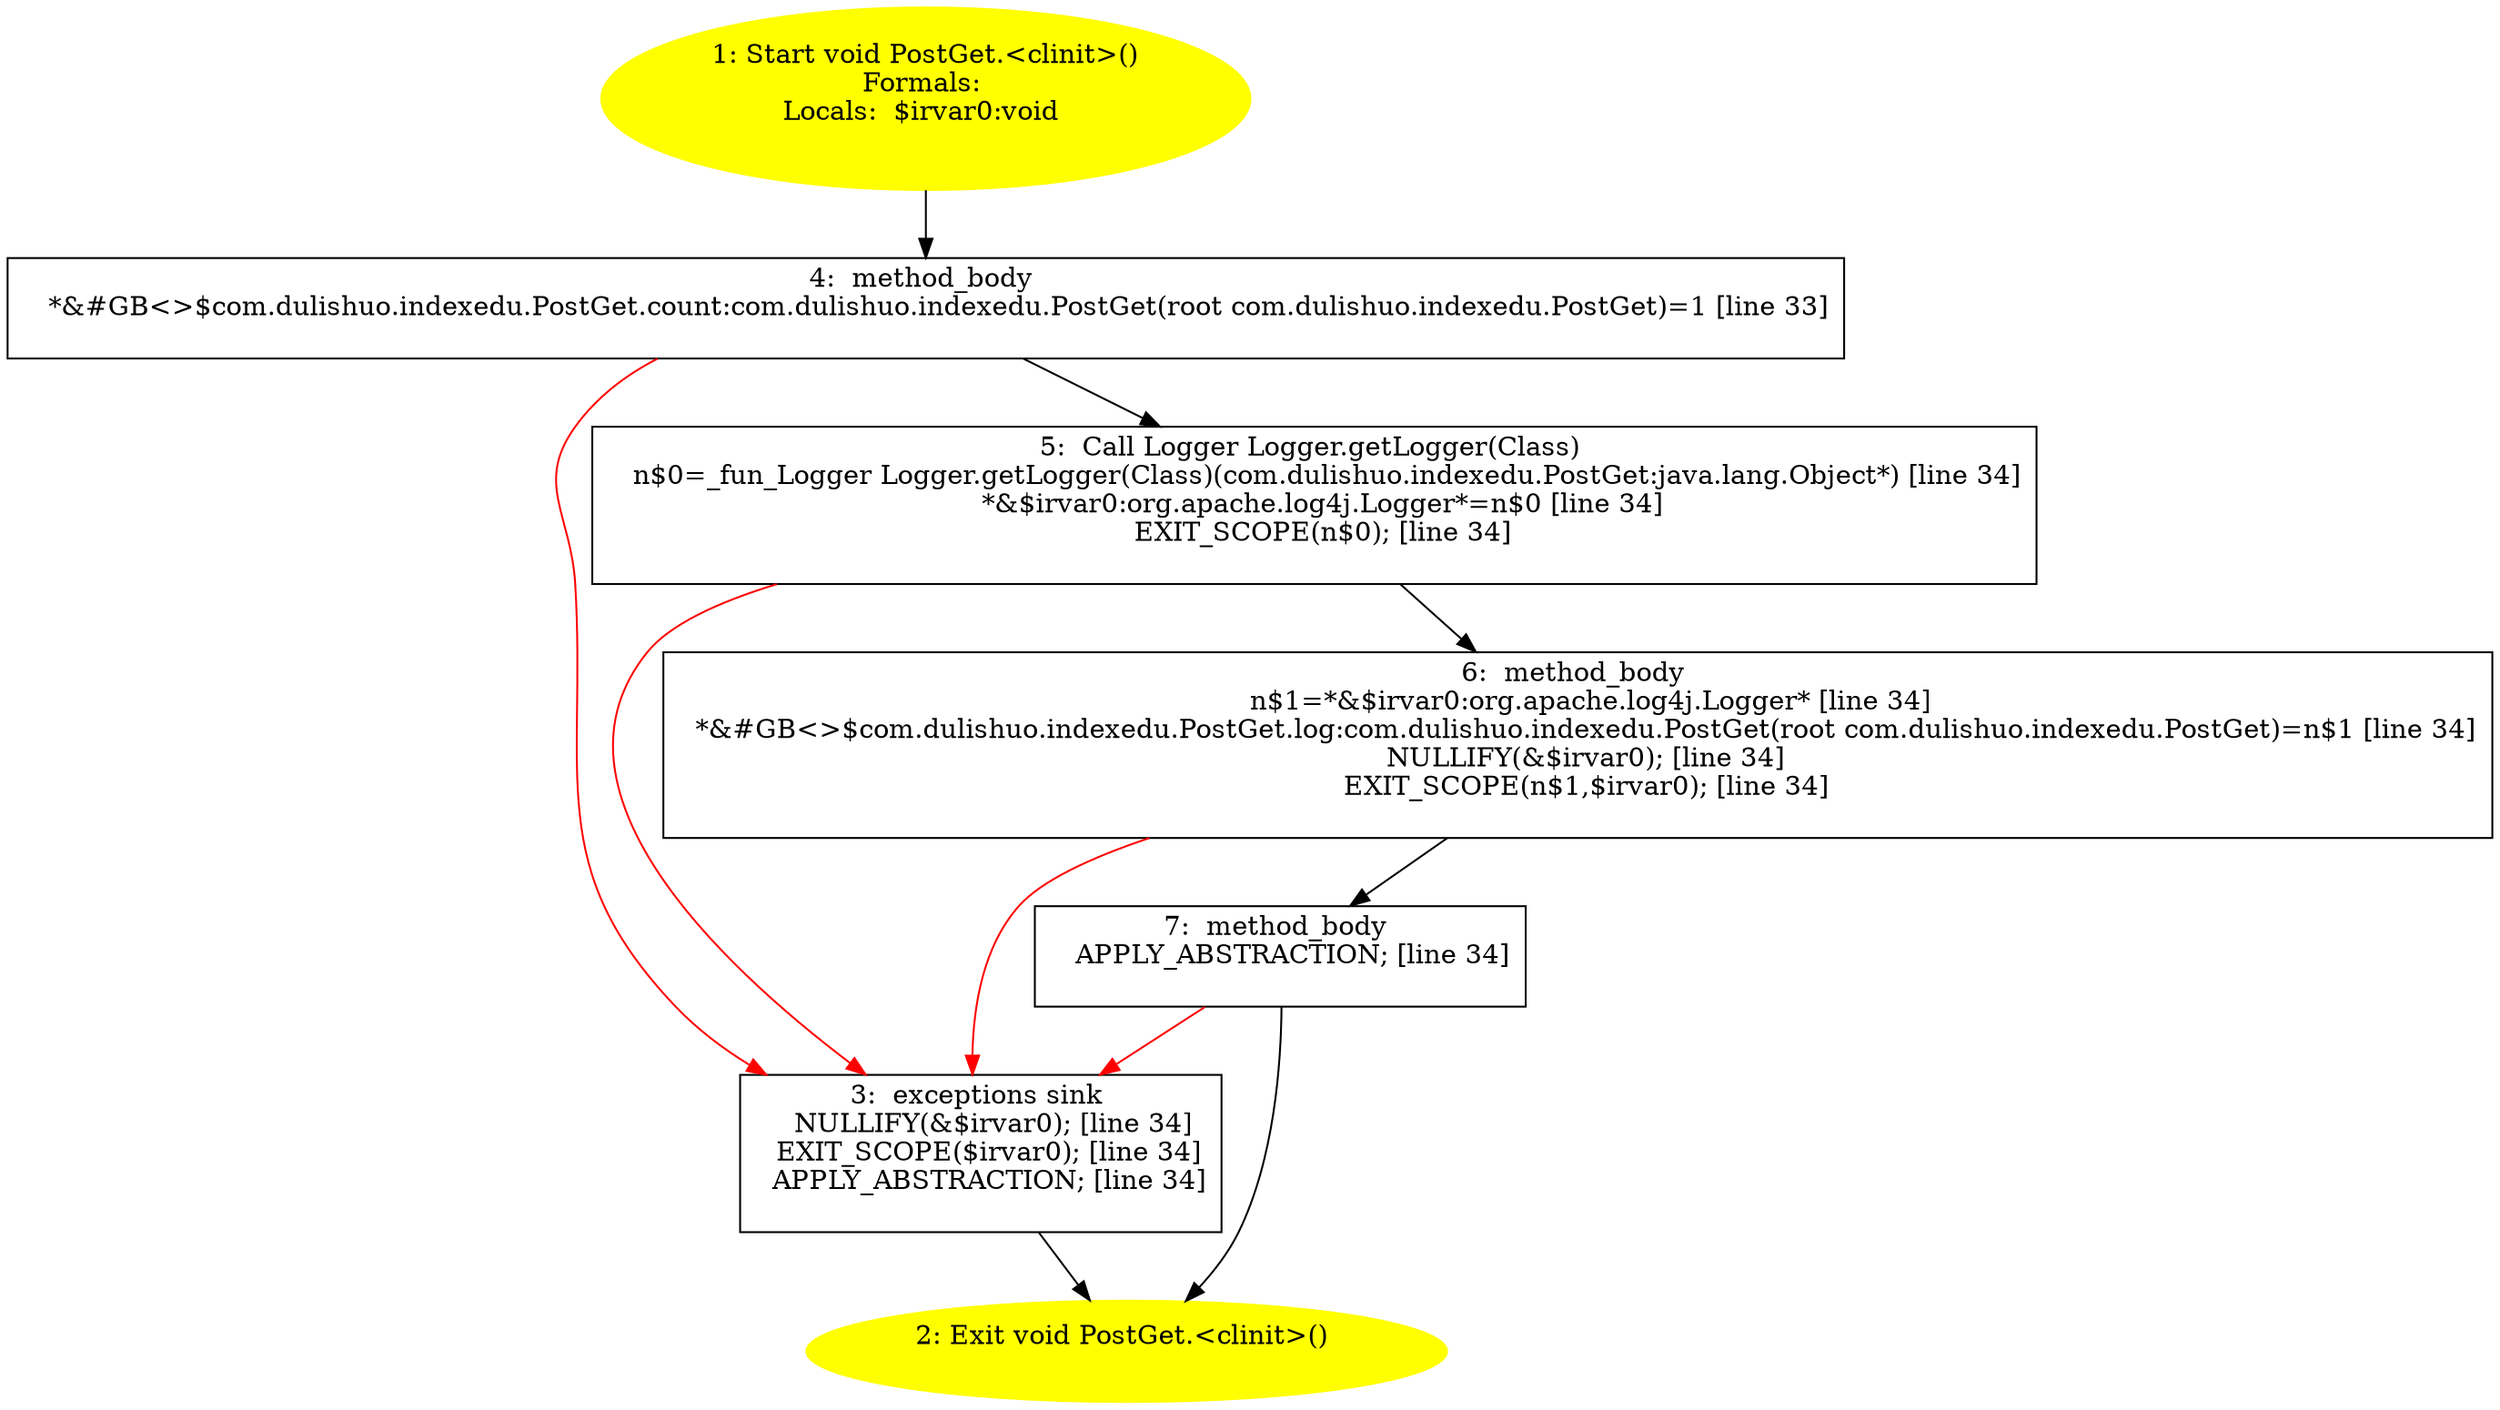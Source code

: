 /* @generated */
digraph cfg {
"com.dulishuo.indexedu.PostGet.<clinit>():void.b1e3aa5eaa3095b5e9893feef9b40cca_1" [label="1: Start void PostGet.<clinit>()\nFormals: \nLocals:  $irvar0:void \n  " color=yellow style=filled]
	

	 "com.dulishuo.indexedu.PostGet.<clinit>():void.b1e3aa5eaa3095b5e9893feef9b40cca_1" -> "com.dulishuo.indexedu.PostGet.<clinit>():void.b1e3aa5eaa3095b5e9893feef9b40cca_4" ;
"com.dulishuo.indexedu.PostGet.<clinit>():void.b1e3aa5eaa3095b5e9893feef9b40cca_2" [label="2: Exit void PostGet.<clinit>() \n  " color=yellow style=filled]
	

"com.dulishuo.indexedu.PostGet.<clinit>():void.b1e3aa5eaa3095b5e9893feef9b40cca_3" [label="3:  exceptions sink \n   NULLIFY(&$irvar0); [line 34]\n  EXIT_SCOPE($irvar0); [line 34]\n  APPLY_ABSTRACTION; [line 34]\n " shape="box"]
	

	 "com.dulishuo.indexedu.PostGet.<clinit>():void.b1e3aa5eaa3095b5e9893feef9b40cca_3" -> "com.dulishuo.indexedu.PostGet.<clinit>():void.b1e3aa5eaa3095b5e9893feef9b40cca_2" ;
"com.dulishuo.indexedu.PostGet.<clinit>():void.b1e3aa5eaa3095b5e9893feef9b40cca_4" [label="4:  method_body \n   *&#GB<>$com.dulishuo.indexedu.PostGet.count:com.dulishuo.indexedu.PostGet(root com.dulishuo.indexedu.PostGet)=1 [line 33]\n " shape="box"]
	

	 "com.dulishuo.indexedu.PostGet.<clinit>():void.b1e3aa5eaa3095b5e9893feef9b40cca_4" -> "com.dulishuo.indexedu.PostGet.<clinit>():void.b1e3aa5eaa3095b5e9893feef9b40cca_5" ;
	 "com.dulishuo.indexedu.PostGet.<clinit>():void.b1e3aa5eaa3095b5e9893feef9b40cca_4" -> "com.dulishuo.indexedu.PostGet.<clinit>():void.b1e3aa5eaa3095b5e9893feef9b40cca_3" [color="red" ];
"com.dulishuo.indexedu.PostGet.<clinit>():void.b1e3aa5eaa3095b5e9893feef9b40cca_5" [label="5:  Call Logger Logger.getLogger(Class) \n   n$0=_fun_Logger Logger.getLogger(Class)(com.dulishuo.indexedu.PostGet:java.lang.Object*) [line 34]\n  *&$irvar0:org.apache.log4j.Logger*=n$0 [line 34]\n  EXIT_SCOPE(n$0); [line 34]\n " shape="box"]
	

	 "com.dulishuo.indexedu.PostGet.<clinit>():void.b1e3aa5eaa3095b5e9893feef9b40cca_5" -> "com.dulishuo.indexedu.PostGet.<clinit>():void.b1e3aa5eaa3095b5e9893feef9b40cca_6" ;
	 "com.dulishuo.indexedu.PostGet.<clinit>():void.b1e3aa5eaa3095b5e9893feef9b40cca_5" -> "com.dulishuo.indexedu.PostGet.<clinit>():void.b1e3aa5eaa3095b5e9893feef9b40cca_3" [color="red" ];
"com.dulishuo.indexedu.PostGet.<clinit>():void.b1e3aa5eaa3095b5e9893feef9b40cca_6" [label="6:  method_body \n   n$1=*&$irvar0:org.apache.log4j.Logger* [line 34]\n  *&#GB<>$com.dulishuo.indexedu.PostGet.log:com.dulishuo.indexedu.PostGet(root com.dulishuo.indexedu.PostGet)=n$1 [line 34]\n  NULLIFY(&$irvar0); [line 34]\n  EXIT_SCOPE(n$1,$irvar0); [line 34]\n " shape="box"]
	

	 "com.dulishuo.indexedu.PostGet.<clinit>():void.b1e3aa5eaa3095b5e9893feef9b40cca_6" -> "com.dulishuo.indexedu.PostGet.<clinit>():void.b1e3aa5eaa3095b5e9893feef9b40cca_7" ;
	 "com.dulishuo.indexedu.PostGet.<clinit>():void.b1e3aa5eaa3095b5e9893feef9b40cca_6" -> "com.dulishuo.indexedu.PostGet.<clinit>():void.b1e3aa5eaa3095b5e9893feef9b40cca_3" [color="red" ];
"com.dulishuo.indexedu.PostGet.<clinit>():void.b1e3aa5eaa3095b5e9893feef9b40cca_7" [label="7:  method_body \n   APPLY_ABSTRACTION; [line 34]\n " shape="box"]
	

	 "com.dulishuo.indexedu.PostGet.<clinit>():void.b1e3aa5eaa3095b5e9893feef9b40cca_7" -> "com.dulishuo.indexedu.PostGet.<clinit>():void.b1e3aa5eaa3095b5e9893feef9b40cca_2" ;
	 "com.dulishuo.indexedu.PostGet.<clinit>():void.b1e3aa5eaa3095b5e9893feef9b40cca_7" -> "com.dulishuo.indexedu.PostGet.<clinit>():void.b1e3aa5eaa3095b5e9893feef9b40cca_3" [color="red" ];
}

